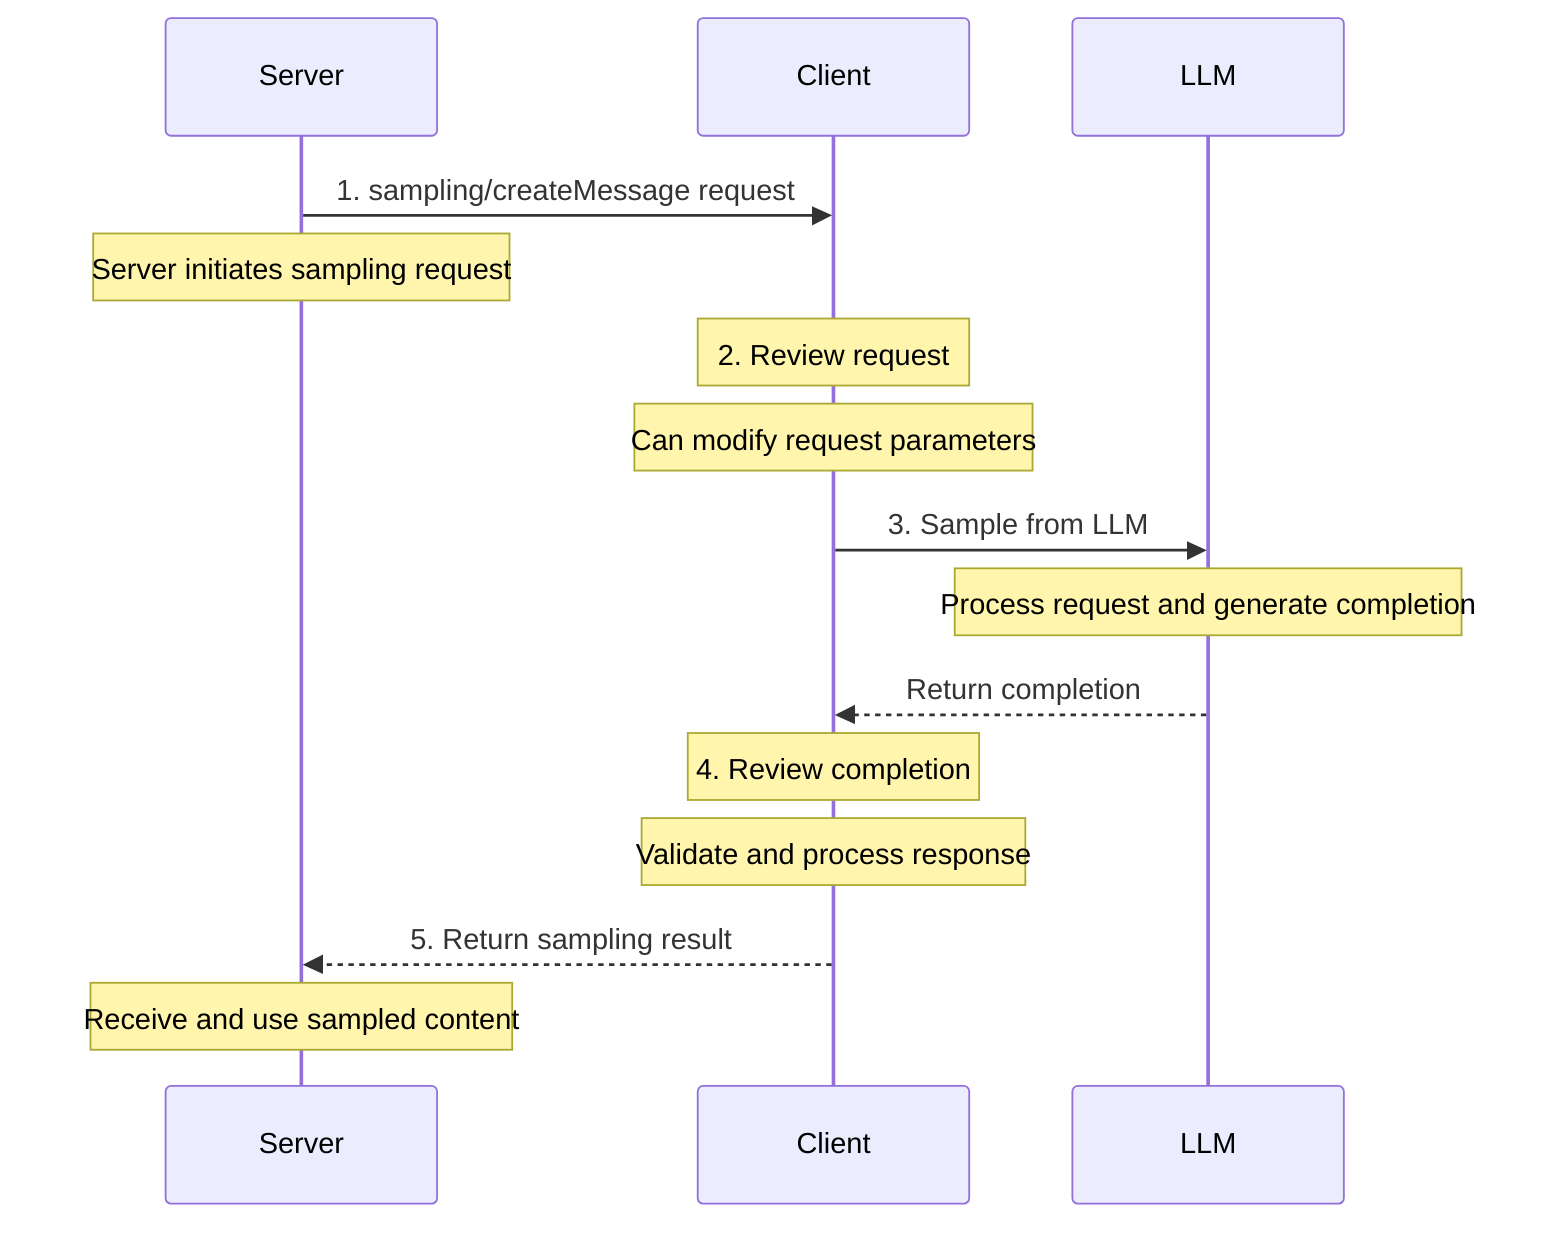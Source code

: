 sequenceDiagram
    participant Server
    participant Client
    participant LLM

    Server->>Client: 1. sampling/createMessage request
    Note over Server: Server initiates sampling request
    
    Note over Client: 2. Review request
    Note over Client: Can modify request parameters
    
    Client->>LLM: 3. Sample from LLM
    Note over LLM: Process request and generate completion
    LLM-->>Client: Return completion
    
    Note over Client: 4. Review completion
    Note over Client: Validate and process response
    
    Client-->>Server: 5. Return sampling result
    Note over Server: Receive and use sampled content